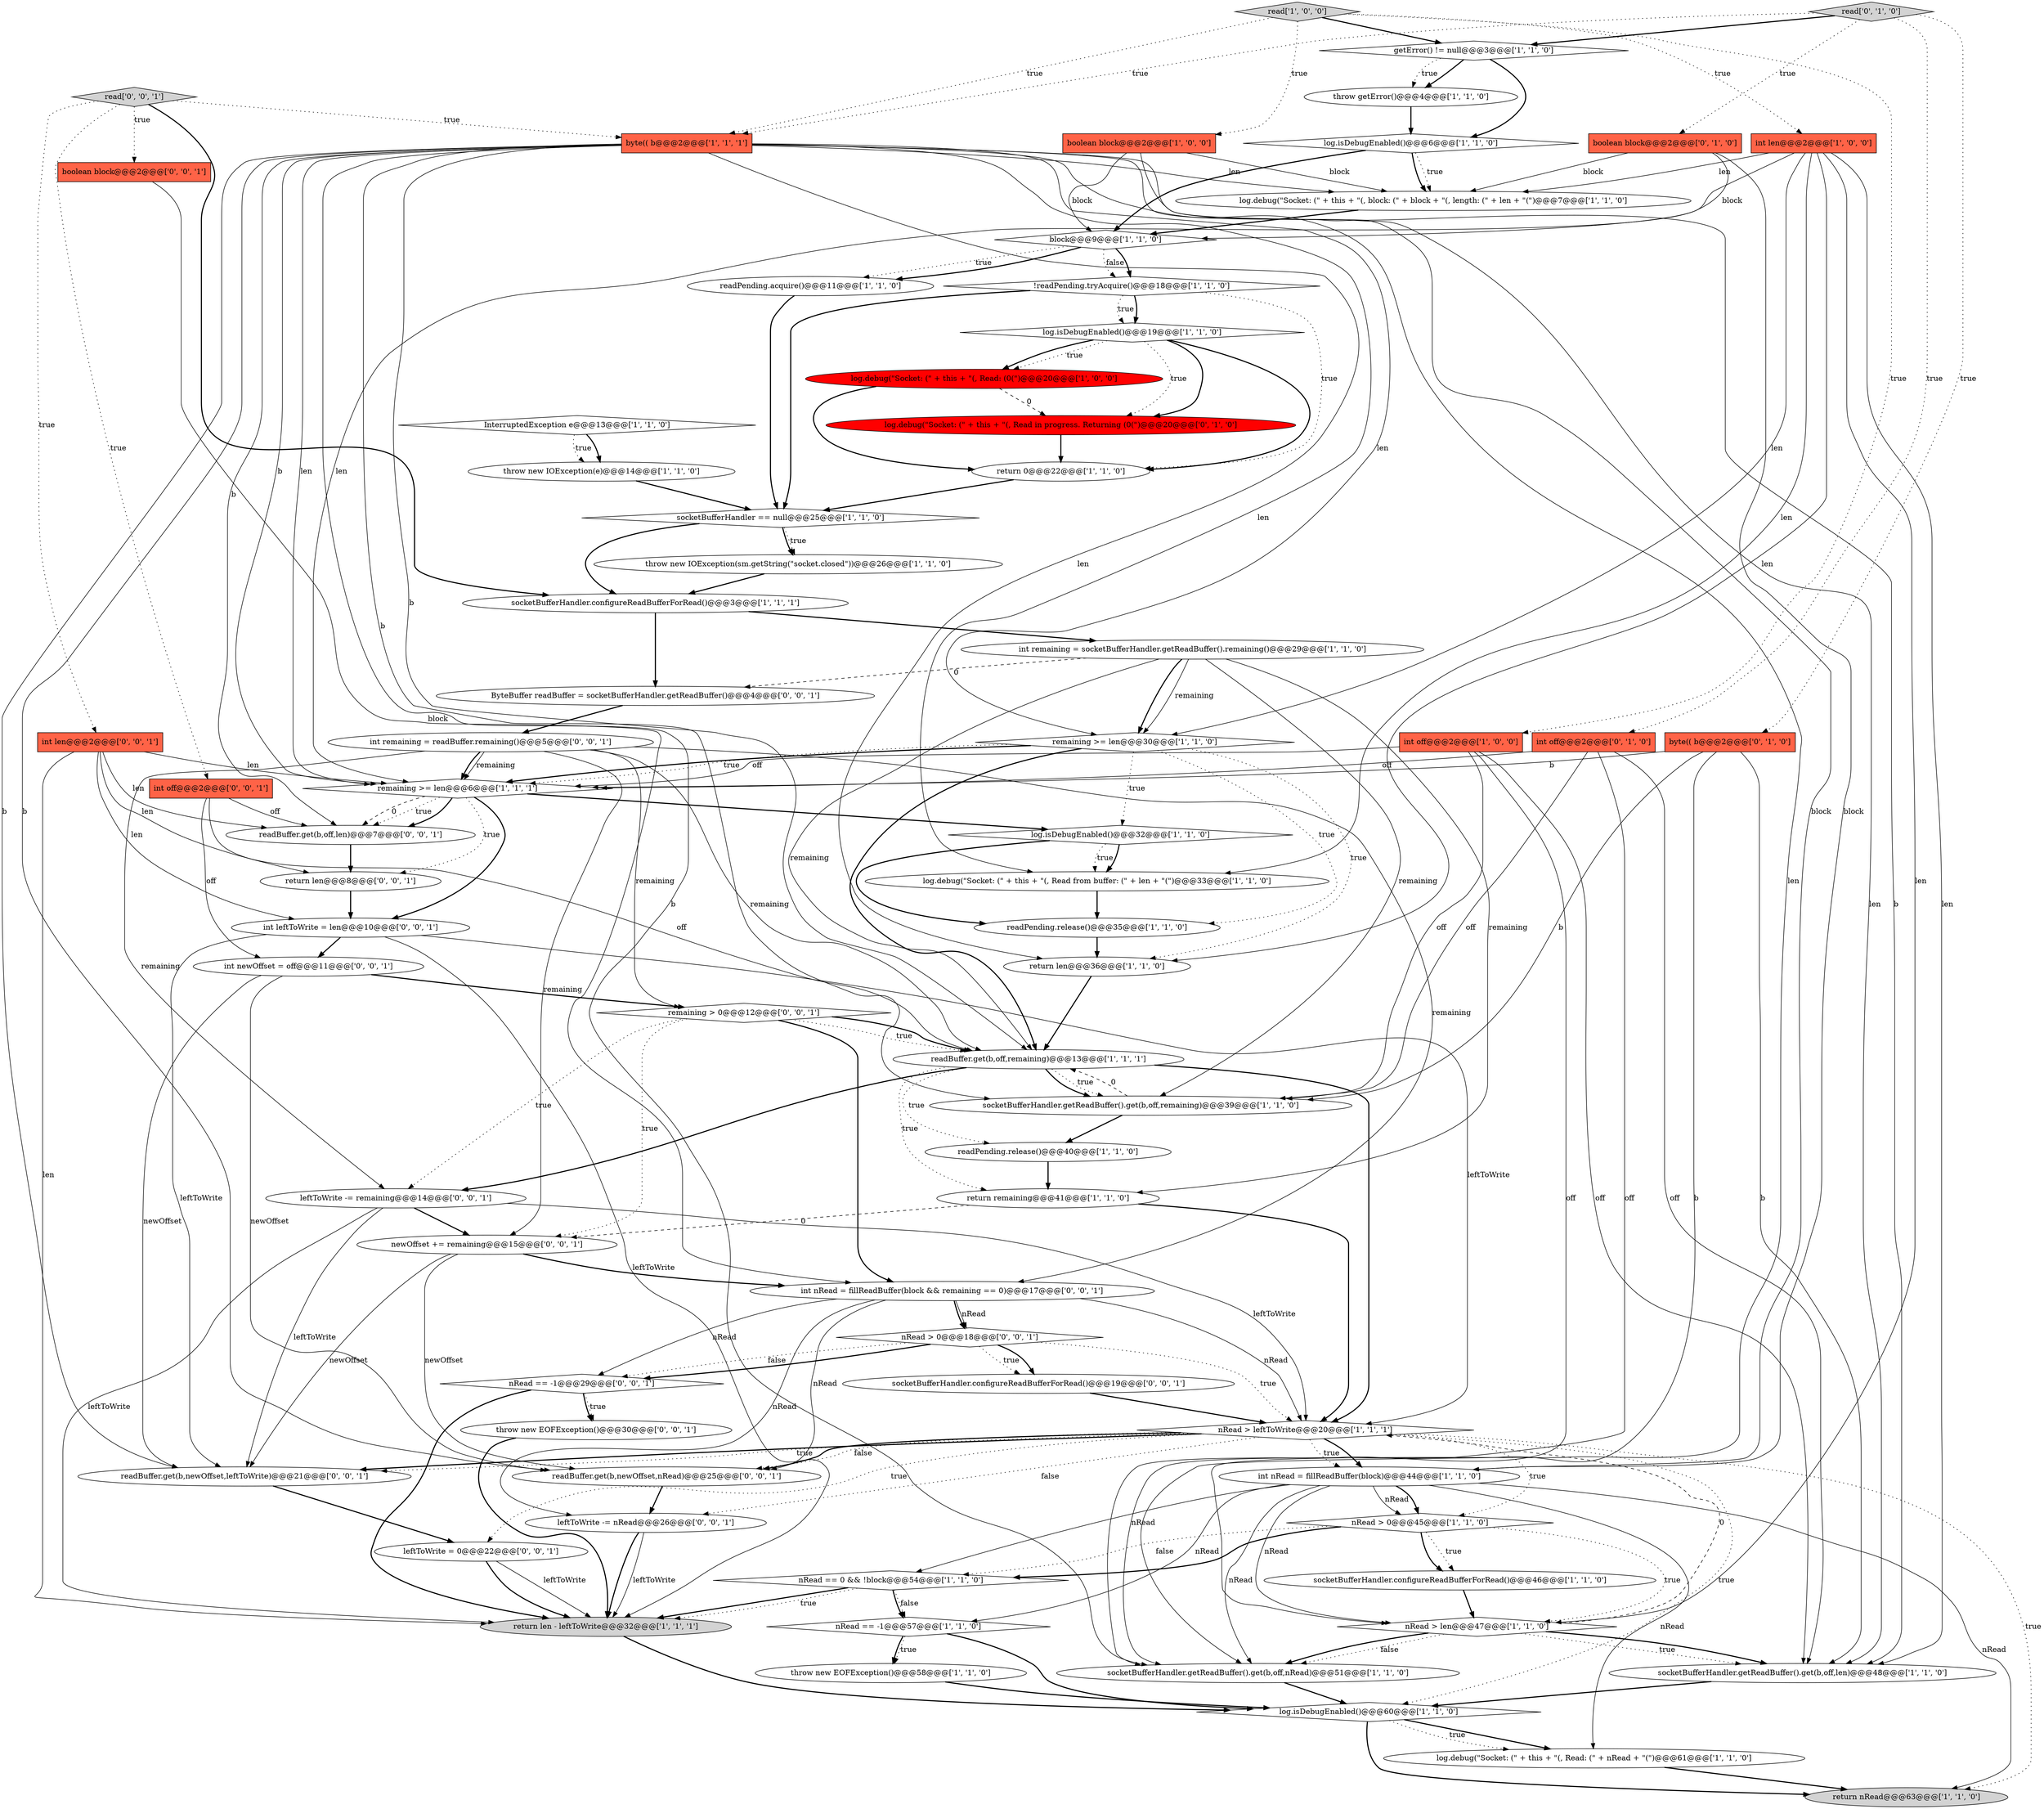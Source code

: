 digraph {
61 [style = filled, label = "leftToWrite = 0@@@22@@@['0', '0', '1']", fillcolor = white, shape = ellipse image = "AAA0AAABBB3BBB"];
16 [style = filled, label = "block@@@9@@@['1', '1', '0']", fillcolor = white, shape = diamond image = "AAA0AAABBB1BBB"];
60 [style = filled, label = "int newOffset = off@@@11@@@['0', '0', '1']", fillcolor = white, shape = ellipse image = "AAA0AAABBB3BBB"];
10 [style = filled, label = "int len@@@2@@@['1', '0', '0']", fillcolor = tomato, shape = box image = "AAA0AAABBB1BBB"];
27 [style = filled, label = "return len - leftToWrite@@@32@@@['1', '1', '1']", fillcolor = lightgray, shape = ellipse image = "AAA0AAABBB1BBB"];
55 [style = filled, label = "int leftToWrite = len@@@10@@@['0', '0', '1']", fillcolor = white, shape = ellipse image = "AAA0AAABBB3BBB"];
48 [style = filled, label = "int off@@@2@@@['0', '1', '0']", fillcolor = tomato, shape = box image = "AAA0AAABBB2BBB"];
52 [style = filled, label = "throw new EOFException()@@@30@@@['0', '0', '1']", fillcolor = white, shape = ellipse image = "AAA0AAABBB3BBB"];
1 [style = filled, label = "int off@@@2@@@['1', '0', '0']", fillcolor = tomato, shape = box image = "AAA0AAABBB1BBB"];
39 [style = filled, label = "throw getError()@@@4@@@['1', '1', '0']", fillcolor = white, shape = ellipse image = "AAA0AAABBB1BBB"];
53 [style = filled, label = "int len@@@2@@@['0', '0', '1']", fillcolor = tomato, shape = box image = "AAA0AAABBB3BBB"];
69 [style = filled, label = "leftToWrite -= remaining@@@14@@@['0', '0', '1']", fillcolor = white, shape = ellipse image = "AAA0AAABBB3BBB"];
47 [style = filled, label = "log.debug(\"Socket: (\" + this + \"(, Read in progress. Returning (0(\")@@@20@@@['0', '1', '0']", fillcolor = red, shape = ellipse image = "AAA1AAABBB2BBB"];
66 [style = filled, label = "socketBufferHandler.configureReadBufferForRead()@@@19@@@['0', '0', '1']", fillcolor = white, shape = ellipse image = "AAA0AAABBB3BBB"];
25 [style = filled, label = "getError() != null@@@3@@@['1', '1', '0']", fillcolor = white, shape = diamond image = "AAA0AAABBB1BBB"];
43 [style = filled, label = "int remaining = socketBufferHandler.getReadBuffer().remaining()@@@29@@@['1', '1', '0']", fillcolor = white, shape = ellipse image = "AAA0AAABBB1BBB"];
32 [style = filled, label = "readPending.release()@@@40@@@['1', '1', '0']", fillcolor = white, shape = ellipse image = "AAA0AAABBB1BBB"];
24 [style = filled, label = "return nRead@@@63@@@['1', '1', '0']", fillcolor = lightgray, shape = ellipse image = "AAA0AAABBB1BBB"];
23 [style = filled, label = "socketBufferHandler.getReadBuffer().get(b,off,len)@@@48@@@['1', '1', '0']", fillcolor = white, shape = ellipse image = "AAA0AAABBB1BBB"];
33 [style = filled, label = "return remaining@@@41@@@['1', '1', '0']", fillcolor = white, shape = ellipse image = "AAA0AAABBB1BBB"];
14 [style = filled, label = "InterruptedException e@@@13@@@['1', '1', '0']", fillcolor = white, shape = diamond image = "AAA0AAABBB1BBB"];
5 [style = filled, label = "remaining >= len@@@6@@@['1', '1', '1']", fillcolor = white, shape = diamond image = "AAA0AAABBB1BBB"];
34 [style = filled, label = "throw new EOFException()@@@58@@@['1', '1', '0']", fillcolor = white, shape = ellipse image = "AAA0AAABBB1BBB"];
37 [style = filled, label = "byte(( b@@@2@@@['1', '1', '1']", fillcolor = tomato, shape = box image = "AAA0AAABBB1BBB"];
12 [style = filled, label = "read['1', '0', '0']", fillcolor = lightgray, shape = diamond image = "AAA0AAABBB1BBB"];
4 [style = filled, label = "socketBufferHandler.configureReadBufferForRead()@@@46@@@['1', '1', '0']", fillcolor = white, shape = ellipse image = "AAA0AAABBB1BBB"];
44 [style = filled, label = "log.isDebugEnabled()@@@32@@@['1', '1', '0']", fillcolor = white, shape = diamond image = "AAA0AAABBB1BBB"];
64 [style = filled, label = "ByteBuffer readBuffer = socketBufferHandler.getReadBuffer()@@@4@@@['0', '0', '1']", fillcolor = white, shape = ellipse image = "AAA0AAABBB3BBB"];
70 [style = filled, label = "read['0', '0', '1']", fillcolor = lightgray, shape = diamond image = "AAA0AAABBB3BBB"];
3 [style = filled, label = "socketBufferHandler == null@@@25@@@['1', '1', '0']", fillcolor = white, shape = diamond image = "AAA0AAABBB1BBB"];
62 [style = filled, label = "remaining > 0@@@12@@@['0', '0', '1']", fillcolor = white, shape = diamond image = "AAA0AAABBB3BBB"];
26 [style = filled, label = "nRead > leftToWrite@@@20@@@['1', '1', '1']", fillcolor = white, shape = diamond image = "AAA0AAABBB1BBB"];
49 [style = filled, label = "read['0', '1', '0']", fillcolor = lightgray, shape = diamond image = "AAA0AAABBB2BBB"];
29 [style = filled, label = "return len@@@36@@@['1', '1', '0']", fillcolor = white, shape = ellipse image = "AAA0AAABBB1BBB"];
21 [style = filled, label = "!readPending.tryAcquire()@@@18@@@['1', '1', '0']", fillcolor = white, shape = diamond image = "AAA0AAABBB1BBB"];
35 [style = filled, label = "socketBufferHandler.getReadBuffer().get(b,off,nRead)@@@51@@@['1', '1', '0']", fillcolor = white, shape = ellipse image = "AAA0AAABBB1BBB"];
17 [style = filled, label = "socketBufferHandler.configureReadBufferForRead()@@@3@@@['1', '1', '1']", fillcolor = white, shape = ellipse image = "AAA0AAABBB1BBB"];
31 [style = filled, label = "throw new IOException(e)@@@14@@@['1', '1', '0']", fillcolor = white, shape = ellipse image = "AAA0AAABBB1BBB"];
6 [style = filled, label = "socketBufferHandler.getReadBuffer().get(b,off,remaining)@@@39@@@['1', '1', '0']", fillcolor = white, shape = ellipse image = "AAA0AAABBB1BBB"];
56 [style = filled, label = "int nRead = fillReadBuffer(block && remaining == 0)@@@17@@@['0', '0', '1']", fillcolor = white, shape = ellipse image = "AAA0AAABBB3BBB"];
57 [style = filled, label = "readBuffer.get(b,newOffset,leftToWrite)@@@21@@@['0', '0', '1']", fillcolor = white, shape = ellipse image = "AAA0AAABBB3BBB"];
54 [style = filled, label = "return len@@@8@@@['0', '0', '1']", fillcolor = white, shape = ellipse image = "AAA0AAABBB3BBB"];
38 [style = filled, label = "readBuffer.get(b,off,remaining)@@@13@@@['1', '1', '1']", fillcolor = white, shape = ellipse image = "AAA0AAABBB1BBB"];
7 [style = filled, label = "log.debug(\"Socket: (\" + this + \"(, block: (\" + block + \"(, length: (\" + len + \"(\")@@@7@@@['1', '1', '0']", fillcolor = white, shape = ellipse image = "AAA0AAABBB1BBB"];
0 [style = filled, label = "boolean block@@@2@@@['1', '0', '0']", fillcolor = tomato, shape = box image = "AAA0AAABBB1BBB"];
45 [style = filled, label = "byte(( b@@@2@@@['0', '1', '0']", fillcolor = tomato, shape = box image = "AAA0AAABBB2BBB"];
36 [style = filled, label = "return 0@@@22@@@['1', '1', '0']", fillcolor = white, shape = ellipse image = "AAA0AAABBB1BBB"];
46 [style = filled, label = "boolean block@@@2@@@['0', '1', '0']", fillcolor = tomato, shape = box image = "AAA0AAABBB2BBB"];
30 [style = filled, label = "nRead == 0 && !block@@@54@@@['1', '1', '0']", fillcolor = white, shape = diamond image = "AAA0AAABBB1BBB"];
51 [style = filled, label = "nRead > 0@@@18@@@['0', '0', '1']", fillcolor = white, shape = diamond image = "AAA0AAABBB3BBB"];
59 [style = filled, label = "int remaining = readBuffer.remaining()@@@5@@@['0', '0', '1']", fillcolor = white, shape = ellipse image = "AAA0AAABBB3BBB"];
68 [style = filled, label = "nRead == -1@@@29@@@['0', '0', '1']", fillcolor = white, shape = diamond image = "AAA0AAABBB3BBB"];
11 [style = filled, label = "nRead > len@@@47@@@['1', '1', '0']", fillcolor = white, shape = diamond image = "AAA0AAABBB1BBB"];
15 [style = filled, label = "int nRead = fillReadBuffer(block)@@@44@@@['1', '1', '0']", fillcolor = white, shape = ellipse image = "AAA0AAABBB1BBB"];
22 [style = filled, label = "readPending.acquire()@@@11@@@['1', '1', '0']", fillcolor = white, shape = ellipse image = "AAA0AAABBB1BBB"];
28 [style = filled, label = "log.isDebugEnabled()@@@19@@@['1', '1', '0']", fillcolor = white, shape = diamond image = "AAA0AAABBB1BBB"];
50 [style = filled, label = "int off@@@2@@@['0', '0', '1']", fillcolor = tomato, shape = box image = "AAA0AAABBB3BBB"];
63 [style = filled, label = "leftToWrite -= nRead@@@26@@@['0', '0', '1']", fillcolor = white, shape = ellipse image = "AAA0AAABBB3BBB"];
65 [style = filled, label = "boolean block@@@2@@@['0', '0', '1']", fillcolor = tomato, shape = box image = "AAA0AAABBB3BBB"];
42 [style = filled, label = "throw new IOException(sm.getString(\"socket.closed\"))@@@26@@@['1', '1', '0']", fillcolor = white, shape = ellipse image = "AAA0AAABBB1BBB"];
58 [style = filled, label = "newOffset += remaining@@@15@@@['0', '0', '1']", fillcolor = white, shape = ellipse image = "AAA0AAABBB3BBB"];
67 [style = filled, label = "readBuffer.get(b,off,len)@@@7@@@['0', '0', '1']", fillcolor = white, shape = ellipse image = "AAA0AAABBB3BBB"];
9 [style = filled, label = "log.debug(\"Socket: (\" + this + \"(, Read from buffer: (\" + len + \"(\")@@@33@@@['1', '1', '0']", fillcolor = white, shape = ellipse image = "AAA0AAABBB1BBB"];
19 [style = filled, label = "nRead > 0@@@45@@@['1', '1', '0']", fillcolor = white, shape = diamond image = "AAA0AAABBB1BBB"];
40 [style = filled, label = "readPending.release()@@@35@@@['1', '1', '0']", fillcolor = white, shape = ellipse image = "AAA0AAABBB1BBB"];
20 [style = filled, label = "log.isDebugEnabled()@@@6@@@['1', '1', '0']", fillcolor = white, shape = diamond image = "AAA0AAABBB1BBB"];
13 [style = filled, label = "log.debug(\"Socket: (\" + this + \"(, Read: (\" + nRead + \"(\")@@@61@@@['1', '1', '0']", fillcolor = white, shape = ellipse image = "AAA0AAABBB1BBB"];
18 [style = filled, label = "log.debug(\"Socket: (\" + this + \"(, Read: (0(\")@@@20@@@['1', '0', '0']", fillcolor = red, shape = ellipse image = "AAA1AAABBB1BBB"];
71 [style = filled, label = "readBuffer.get(b,newOffset,nRead)@@@25@@@['0', '0', '1']", fillcolor = white, shape = ellipse image = "AAA0AAABBB3BBB"];
2 [style = filled, label = "nRead == -1@@@57@@@['1', '1', '0']", fillcolor = white, shape = diamond image = "AAA0AAABBB1BBB"];
8 [style = filled, label = "remaining >= len@@@30@@@['1', '1', '0']", fillcolor = white, shape = diamond image = "AAA0AAABBB1BBB"];
41 [style = filled, label = "log.isDebugEnabled()@@@60@@@['1', '1', '0']", fillcolor = white, shape = diamond image = "AAA0AAABBB1BBB"];
10->8 [style = solid, label="len"];
37->5 [style = solid, label="b"];
1->5 [style = solid, label="off"];
5->55 [style = bold, label=""];
60->71 [style = solid, label="newOffset"];
54->55 [style = bold, label=""];
37->23 [style = solid, label="len"];
69->27 [style = solid, label="leftToWrite"];
52->27 [style = bold, label=""];
66->26 [style = bold, label=""];
45->23 [style = solid, label="b"];
61->27 [style = solid, label="leftToWrite"];
35->41 [style = bold, label=""];
45->6 [style = solid, label="b"];
26->19 [style = dotted, label="true"];
1->23 [style = solid, label="off"];
56->63 [style = solid, label="nRead"];
69->57 [style = solid, label="leftToWrite"];
62->38 [style = dotted, label="true"];
6->38 [style = dashed, label="0"];
51->26 [style = dotted, label="true"];
58->57 [style = solid, label="newOffset"];
21->28 [style = bold, label=""];
53->67 [style = solid, label="len"];
55->57 [style = solid, label="leftToWrite"];
11->35 [style = dotted, label="false"];
71->63 [style = bold, label=""];
0->15 [style = solid, label="block"];
48->23 [style = solid, label="off"];
26->63 [style = dotted, label="false"];
65->56 [style = solid, label="block"];
20->16 [style = bold, label=""];
69->58 [style = bold, label=""];
19->11 [style = dotted, label="true"];
1->35 [style = solid, label="off"];
37->71 [style = solid, label="b"];
28->18 [style = dotted, label="true"];
26->24 [style = dotted, label="true"];
7->16 [style = bold, label=""];
48->35 [style = solid, label="off"];
43->8 [style = bold, label=""];
59->62 [style = solid, label="remaining"];
26->15 [style = bold, label=""];
53->54 [style = solid, label="len"];
26->57 [style = bold, label=""];
10->23 [style = solid, label="len"];
50->67 [style = solid, label="off"];
37->67 [style = solid, label="b"];
38->26 [style = bold, label=""];
15->19 [style = solid, label="nRead"];
37->35 [style = solid, label="b"];
51->68 [style = dotted, label="false"];
41->13 [style = bold, label=""];
37->8 [style = solid, label="len"];
10->9 [style = solid, label="len"];
44->9 [style = dotted, label="true"];
38->33 [style = dotted, label="true"];
3->42 [style = dotted, label="true"];
26->41 [style = dotted, label="true"];
49->48 [style = dotted, label="true"];
21->3 [style = bold, label=""];
9->40 [style = bold, label=""];
6->32 [style = bold, label=""];
55->60 [style = bold, label=""];
37->6 [style = solid, label="b"];
62->56 [style = bold, label=""];
70->17 [style = bold, label=""];
28->18 [style = bold, label=""];
28->36 [style = bold, label=""];
59->58 [style = solid, label="remaining"];
57->61 [style = bold, label=""];
16->21 [style = dotted, label="false"];
37->7 [style = solid, label="len"];
63->27 [style = bold, label=""];
30->27 [style = bold, label=""];
2->34 [style = bold, label=""];
60->62 [style = bold, label=""];
8->40 [style = dotted, label="true"];
56->51 [style = solid, label="nRead"];
48->5 [style = solid, label="off"];
45->5 [style = solid, label="b"];
21->28 [style = dotted, label="true"];
8->38 [style = bold, label=""];
58->56 [style = bold, label=""];
5->67 [style = dashed, label="0"];
59->69 [style = solid, label="remaining"];
38->6 [style = bold, label=""];
62->58 [style = dotted, label="true"];
37->57 [style = solid, label="b"];
56->51 [style = bold, label=""];
49->25 [style = bold, label=""];
12->10 [style = dotted, label="true"];
15->30 [style = solid, label="nRead"];
19->4 [style = dotted, label="true"];
38->69 [style = bold, label=""];
60->57 [style = solid, label="newOffset"];
43->8 [style = solid, label="remaining"];
12->0 [style = dotted, label="true"];
61->27 [style = bold, label=""];
50->38 [style = solid, label="off"];
37->29 [style = solid, label="len"];
29->38 [style = bold, label=""];
8->29 [style = dotted, label="true"];
70->53 [style = dotted, label="true"];
70->37 [style = dotted, label="true"];
15->24 [style = solid, label="nRead"];
20->7 [style = bold, label=""];
31->3 [style = bold, label=""];
17->64 [style = bold, label=""];
39->20 [style = bold, label=""];
43->6 [style = solid, label="remaining"];
45->35 [style = solid, label="b"];
68->52 [style = dotted, label="true"];
49->46 [style = dotted, label="true"];
47->36 [style = bold, label=""];
40->29 [style = bold, label=""];
12->37 [style = dotted, label="true"];
53->55 [style = solid, label="len"];
46->16 [style = solid, label="block"];
2->41 [style = bold, label=""];
63->27 [style = solid, label="leftToWrite"];
10->5 [style = solid, label="len"];
68->52 [style = bold, label=""];
69->26 [style = solid, label="leftToWrite"];
5->67 [style = dotted, label="true"];
25->39 [style = bold, label=""];
13->24 [style = bold, label=""];
67->54 [style = bold, label=""];
62->38 [style = bold, label=""];
56->68 [style = solid, label="nRead"];
43->64 [style = dashed, label="0"];
46->15 [style = solid, label="block"];
28->47 [style = bold, label=""];
11->26 [style = dashed, label="0"];
59->56 [style = solid, label="remaining"];
55->27 [style = solid, label="leftToWrite"];
38->32 [style = dotted, label="true"];
37->5 [style = solid, label="len"];
25->39 [style = dotted, label="true"];
20->7 [style = dotted, label="true"];
62->69 [style = dotted, label="true"];
15->19 [style = bold, label=""];
23->41 [style = bold, label=""];
64->59 [style = bold, label=""];
59->5 [style = bold, label=""];
53->5 [style = solid, label="len"];
0->7 [style = solid, label="block"];
48->6 [style = solid, label="off"];
3->42 [style = bold, label=""];
49->45 [style = dotted, label="true"];
32->33 [style = bold, label=""];
33->26 [style = bold, label=""];
15->11 [style = solid, label="nRead"];
17->43 [style = bold, label=""];
53->27 [style = solid, label="len"];
25->20 [style = bold, label=""];
15->13 [style = solid, label="nRead"];
26->57 [style = dotted, label="true"];
5->67 [style = bold, label=""];
5->44 [style = bold, label=""];
14->31 [style = bold, label=""];
46->7 [style = solid, label="block"];
26->15 [style = dotted, label="true"];
56->26 [style = solid, label="nRead"];
30->2 [style = dotted, label="false"];
37->23 [style = solid, label="b"];
26->71 [style = bold, label=""];
3->17 [style = bold, label=""];
68->27 [style = bold, label=""];
55->26 [style = solid, label="leftToWrite"];
37->9 [style = solid, label="len"];
44->9 [style = bold, label=""];
10->11 [style = solid, label="len"];
33->58 [style = dashed, label="0"];
49->37 [style = dotted, label="true"];
51->66 [style = dotted, label="true"];
56->71 [style = solid, label="nRead"];
70->65 [style = dotted, label="true"];
70->50 [style = dotted, label="true"];
18->47 [style = dashed, label="0"];
26->61 [style = dotted, label="true"];
37->11 [style = solid, label="len"];
37->38 [style = solid, label="b"];
28->47 [style = dotted, label="true"];
0->16 [style = solid, label="block"];
43->38 [style = solid, label="remaining"];
41->24 [style = bold, label=""];
2->34 [style = dotted, label="true"];
30->27 [style = dotted, label="true"];
42->17 [style = bold, label=""];
43->33 [style = solid, label="remaining"];
11->23 [style = dotted, label="true"];
51->68 [style = bold, label=""];
44->40 [style = bold, label=""];
12->1 [style = dotted, label="true"];
1->6 [style = solid, label="off"];
58->71 [style = solid, label="newOffset"];
19->30 [style = dotted, label="false"];
8->44 [style = dotted, label="true"];
38->6 [style = dotted, label="true"];
18->36 [style = bold, label=""];
34->41 [style = bold, label=""];
16->22 [style = dotted, label="true"];
10->29 [style = solid, label="len"];
16->22 [style = bold, label=""];
59->5 [style = solid, label="remaining"];
11->35 [style = bold, label=""];
21->36 [style = dotted, label="true"];
22->3 [style = bold, label=""];
41->13 [style = dotted, label="true"];
59->38 [style = solid, label="remaining"];
8->5 [style = bold, label=""];
8->5 [style = dotted, label="true"];
16->21 [style = bold, label=""];
10->7 [style = solid, label="len"];
15->2 [style = solid, label="nRead"];
12->25 [style = bold, label=""];
27->41 [style = bold, label=""];
5->54 [style = dotted, label="true"];
14->31 [style = dotted, label="true"];
19->4 [style = bold, label=""];
26->71 [style = dotted, label="false"];
30->2 [style = bold, label=""];
4->11 [style = bold, label=""];
11->23 [style = bold, label=""];
15->35 [style = solid, label="nRead"];
51->66 [style = bold, label=""];
50->60 [style = solid, label="off"];
19->30 [style = bold, label=""];
36->3 [style = bold, label=""];
}

